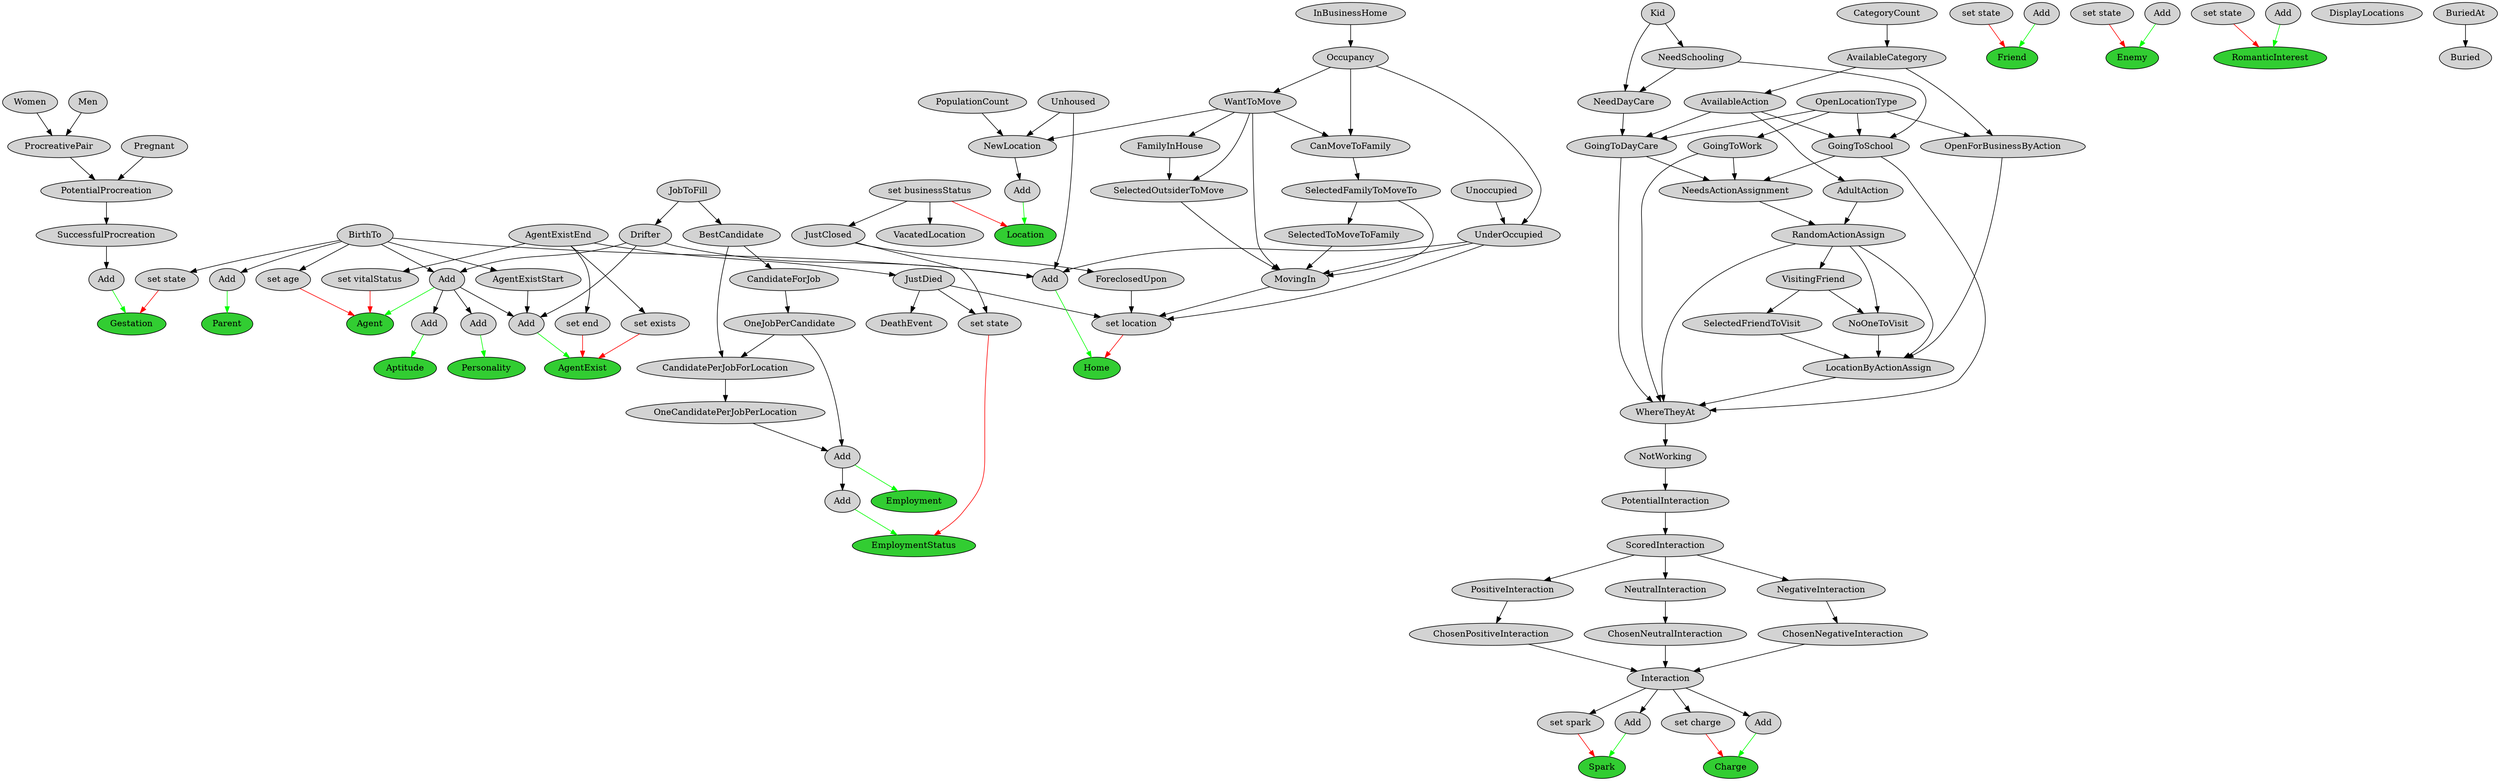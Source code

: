 digraph {
splines=true
node [ style="filled"]
v0 [ label = "Agent" fillcolor="limegreen"];
v1 [ label = "set vitalStatus"];
v2 [ label = "AgentExistEnd" rank="min"];
v3 [ label = "set age"];
v4 [ label = "BirthTo" rank="min"];
v5 [ label = "Add"];
v6 [ label = "Drifter"];
v7 [ label = "JobToFill" rank="min"];
v8 [ label = "AgentExist" fillcolor="limegreen"];
v9 [ label = "set end"];
v10 [ label = "set exists"];
v11 [ label = "Add"];
v12 [ label = "AgentExistStart"];
v13 [ label = "Personality" fillcolor="limegreen"];
v14 [ label = "Add"];
v15 [ label = "Aptitude" fillcolor="limegreen"];
v16 [ label = "Add"];
v17 [ label = "PopulationCount" rank="min"];
v18 [ label = "JustDied"];
v19 [ label = "DeathEvent"];
v20 [ label = "Spark" fillcolor="limegreen"];
v21 [ label = "set spark"];
v22 [ label = "Interaction"];
v23 [ label = "ChosenPositiveInteraction"];
v24 [ label = "PositiveInteraction"];
v25 [ label = "ScoredInteraction"];
v26 [ label = "PotentialInteraction"];
v27 [ label = "NotWorking"];
v28 [ label = "WhereTheyAt"];
v29 [ label = "GoingToSchool"];
v30 [ label = "AvailableAction"];
v31 [ label = "AvailableCategory"];
v32 [ label = "CategoryCount" rank="min"];
v33 [ label = "OpenLocationType" rank="min"];
v34 [ label = "NeedSchooling"];
v35 [ label = "Kid" rank="min"];
v36 [ label = "GoingToDayCare"];
v37 [ label = "NeedDayCare"];
v38 [ label = "GoingToWork"];
v39 [ label = "RandomActionAssign"];
v40 [ label = "AdultAction"];
v41 [ label = "NeedsActionAssignment"];
v42 [ label = "LocationByActionAssign"];
v43 [ label = "NoOneToVisit"];
v44 [ label = "VisitingFriend"];
v45 [ label = "SelectedFriendToVisit"];
v46 [ label = "OpenForBusinessByAction"];
v47 [ label = "ChosenNeutralInteraction"];
v48 [ label = "NeutralInteraction"];
v49 [ label = "ChosenNegativeInteraction"];
v50 [ label = "NegativeInteraction"];
v51 [ label = "Add"];
v52 [ label = "Charge" fillcolor="limegreen"];
v53 [ label = "set charge"];
v54 [ label = "Add"];
v55 [ label = "Friend" fillcolor="limegreen"];
v56 [ label = "set state" rank="min"];
v57 [ label = "Add" rank="min"];
v58 [ label = "Enemy" fillcolor="limegreen"];
v59 [ label = "set state" rank="min"];
v60 [ label = "Add" rank="min"];
v61 [ label = "RomanticInterest" fillcolor="limegreen"];
v62 [ label = "set state" rank="min"];
v63 [ label = "Add" rank="min"];
v64 [ label = "Parent" fillcolor="limegreen"];
v65 [ label = "Add"];
v66 [ label = "Men" rank="min"];
v67 [ label = "Women" rank="min"];
v68 [ label = "Gestation" fillcolor="limegreen"];
v69 [ label = "set state"];
v70 [ label = "Add"];
v71 [ label = "SuccessfulProcreation"];
v72 [ label = "PotentialProcreation"];
v73 [ label = "Pregnant" rank="min"];
v74 [ label = "ProcreativePair"];
v75 [ label = "Location" fillcolor="limegreen"];
v76 [ label = "set businessStatus" rank="min"];
v77 [ label = "Add"];
v78 [ label = "NewLocation"];
v79 [ label = "WantToMove"];
v80 [ label = "Occupancy"];
v81 [ label = "InBusinessHome" rank="min"];
v82 [ label = "Unhoused" rank="min"];
v83 [ label = "JustClosed"];
v84 [ label = "VacatedLocation"];
v85 [ label = "DisplayLocations" rank="min"];
v86 [ label = "Home" fillcolor="limegreen"];
v87 [ label = "set location"];
v88 [ label = "UnderOccupied"];
v89 [ label = "Unoccupied" rank="min"];
v90 [ label = "ForeclosedUpon"];
v91 [ label = "MovingIn"];
v92 [ label = "SelectedToMoveToFamily"];
v93 [ label = "SelectedFamilyToMoveTo"];
v94 [ label = "CanMoveToFamily"];
v95 [ label = "SelectedOutsiderToMove"];
v96 [ label = "FamilyInHouse"];
v97 [ label = "Add"];
v98 [ label = "BuriedAt" rank="min"];
v99 [ label = "Buried"];
v100 [ label = "Employment" fillcolor="limegreen"];
v101 [ label = "Add"];
v102 [ label = "OneCandidatePerJobPerLocation"];
v103 [ label = "CandidatePerJobForLocation"];
v104 [ label = "OneJobPerCandidate"];
v105 [ label = "CandidateForJob"];
v106 [ label = "BestCandidate"];
v107 [ label = "EmploymentStatus" fillcolor="limegreen"];
v108 [ label = "set state"];
v109 [ label = "Add"];
v1 -> v0 [ color="red" ]
v2 -> v1
v3 -> v0 [ color="red" ]
v4 -> v3
v5 -> v0 [ color="green" ]
v6 -> v5
v7 -> v6
v4 -> v5
v9 -> v8 [ color="red" ]
v2 -> v9
v10 -> v8 [ color="red" ]
v2 -> v10
v11 -> v8 [ color="green" ]
v12 -> v11
v4 -> v12
v6 -> v11
v5 -> v11
v14 -> v13 [ color="green" ]
v5 -> v14
v16 -> v15 [ color="green" ]
v5 -> v16
v2 -> v18
v18 -> v19
v21 -> v20 [ color="red" ]
v22 -> v21
v23 -> v22
v24 -> v23
v25 -> v24
v26 -> v25
v27 -> v26
v28 -> v27
v29 -> v28
v30 -> v29
v31 -> v30
v32 -> v31
v33 -> v29
v34 -> v29
v35 -> v34
v36 -> v28
v30 -> v36
v33 -> v36
v37 -> v36
v34 -> v37
v35 -> v37
v38 -> v28
v33 -> v38
v39 -> v28
v40 -> v39
v30 -> v40
v41 -> v39
v38 -> v41
v36 -> v41
v29 -> v41
v42 -> v28
v39 -> v42
v43 -> v42
v44 -> v43
v39 -> v44
v39 -> v43
v45 -> v42
v44 -> v45
v46 -> v42
v31 -> v46
v33 -> v46
v47 -> v22
v48 -> v47
v25 -> v48
v49 -> v22
v50 -> v49
v25 -> v50
v51 -> v20 [ color="green" ]
v22 -> v51
v53 -> v52 [ color="red" ]
v22 -> v53
v54 -> v52 [ color="green" ]
v22 -> v54
v56 -> v55 [ color="red" ]
v57 -> v55 [ color="green" ]
v59 -> v58 [ color="red" ]
v60 -> v58 [ color="green" ]
v62 -> v61 [ color="red" ]
v63 -> v61 [ color="green" ]
v65 -> v64 [ color="green" ]
v4 -> v65
v69 -> v68 [ color="red" ]
v4 -> v69
v70 -> v68 [ color="green" ]
v71 -> v70
v72 -> v71
v73 -> v72
v74 -> v72
v67 -> v74
v66 -> v74
v76 -> v75 [ color="red" ]
v77 -> v75 [ color="green" ]
v78 -> v77
v79 -> v78
v80 -> v79
v81 -> v80
v82 -> v78
v17 -> v78
v76 -> v83
v76 -> v84
v87 -> v86 [ color="red" ]
v18 -> v87
v88 -> v87
v80 -> v88
v89 -> v88
v90 -> v87
v83 -> v90
v91 -> v87
v92 -> v91
v93 -> v92
v94 -> v93
v79 -> v94
v80 -> v94
v93 -> v91
v95 -> v91
v96 -> v95
v79 -> v96
v79 -> v95
v88 -> v91
v79 -> v91
v97 -> v86 [ color="green" ]
v4 -> v97
v88 -> v97
v6 -> v97
v82 -> v97
v98 -> v99
v101 -> v100 [ color="green" ]
v102 -> v101
v103 -> v102
v104 -> v103
v105 -> v104
v106 -> v105
v7 -> v106
v106 -> v103
v104 -> v101
v108 -> v107 [ color="red" ]
v18 -> v108
v83 -> v108
v109 -> v107 [ color="green" ]
v101 -> v109
}
